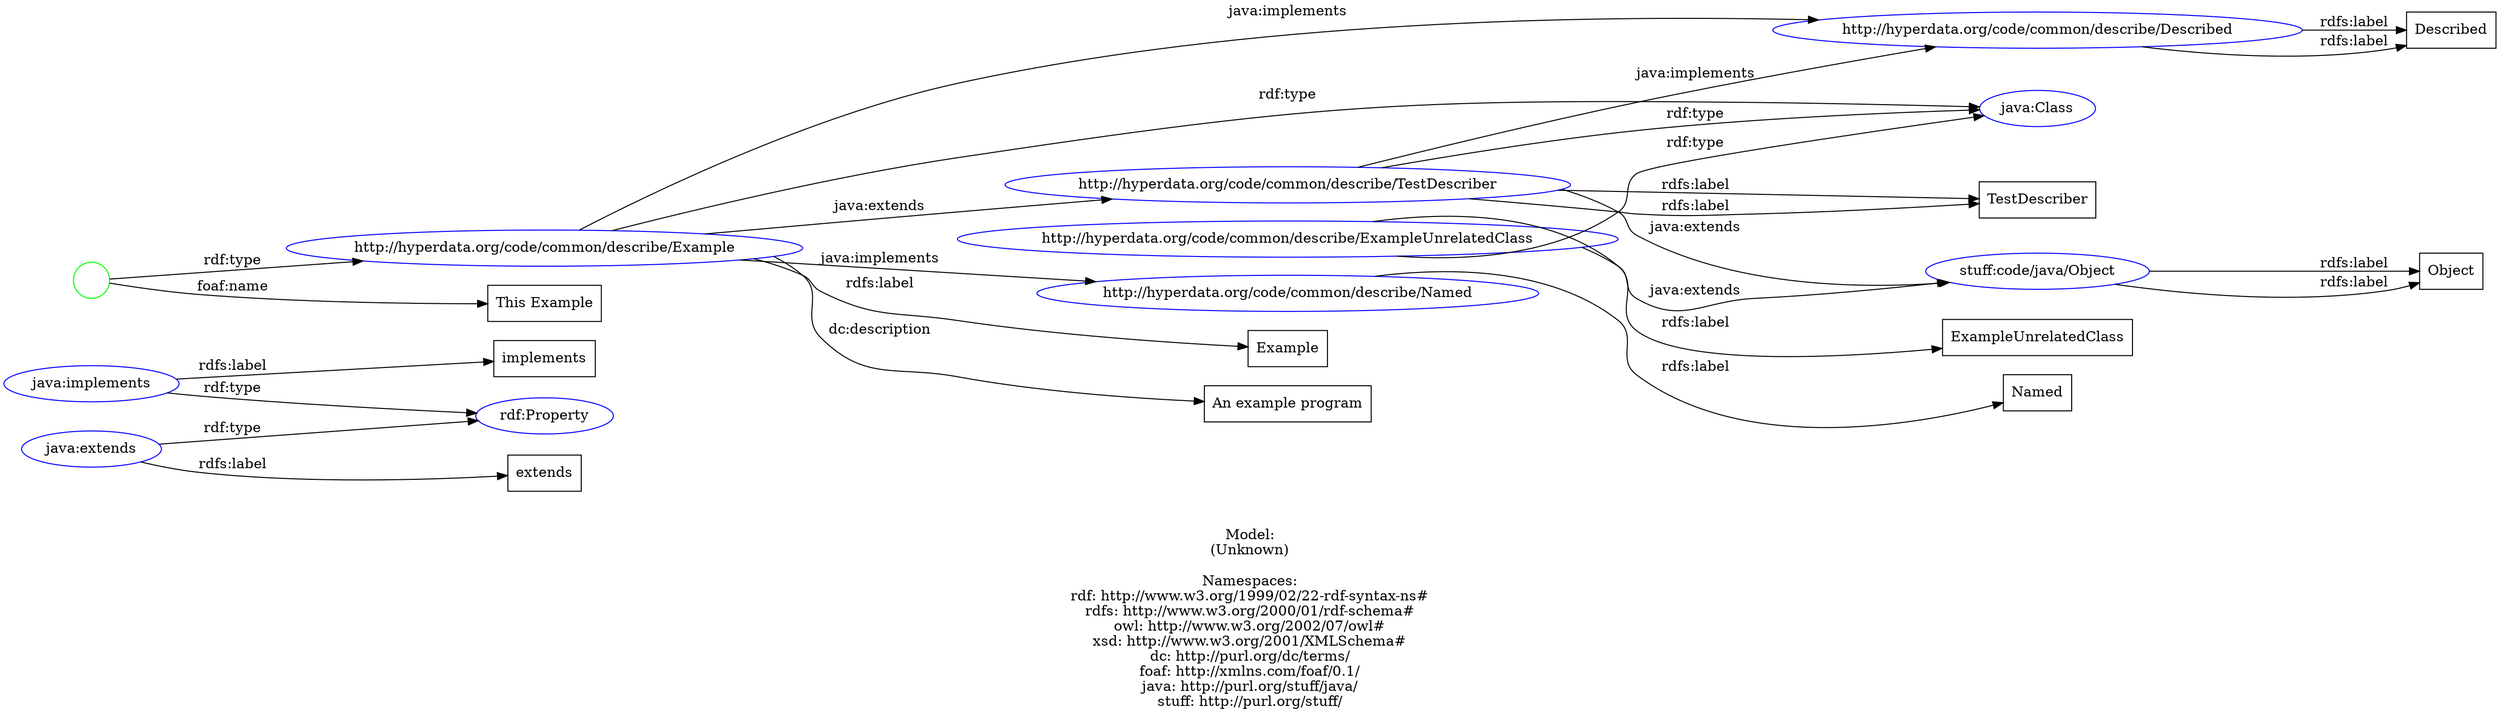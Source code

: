 digraph {
	rankdir = LR;
	charset="utf-8";

	"Rjava:implements" -> "Rrdf:Property" [ label="rdf:type" ];
	"Rjava:implements" -> "Limplements" [ label="rdfs:label" ];
	"Rjava:extends" -> "Rrdf:Property" [ label="rdf:type" ];
	"Rjava:extends" -> "Lextends" [ label="rdfs:label" ];
	"Rhttp://hyperdata.org/code/common/describe/Example" -> "Rjava:Class" [ label="rdf:type" ];
	"Rhttp://hyperdata.org/code/common/describe/Example" -> "Rhttp://hyperdata.org/code/common/describe/Described" [ label="java:implements" ];
	"Rhttp://hyperdata.org/code/common/describe/Example" -> "Rhttp://hyperdata.org/code/common/describe/Named" [ label="java:implements" ];
	"Rhttp://hyperdata.org/code/common/describe/Example" -> "Rhttp://hyperdata.org/code/common/describe/TestDescriber" [ label="java:extends" ];
	"Rhttp://hyperdata.org/code/common/describe/Example" -> "LExample" [ label="rdfs:label" ];
	"Rhttp://hyperdata.org/code/common/describe/Described" -> "LDescribed" [ label="rdfs:label" ];
	"Rhttp://hyperdata.org/code/common/describe/Named" -> "LNamed" [ label="rdfs:label" ];
	"Rhttp://hyperdata.org/code/common/describe/TestDescriber" -> "LTestDescriber" [ label="rdfs:label" ];
	"B_:genid1" -> "LThis Example" [ label="foaf:name" ];
	"B_:genid1" -> "Rhttp://hyperdata.org/code/common/describe/Example" [ label="rdf:type" ];
	"Rhttp://hyperdata.org/code/common/describe/Example" -> "LAn example program" [ label="dc:description" ];
	"Rhttp://hyperdata.org/code/common/describe/TestDescriber" -> "Rjava:Class" [ label="rdf:type" ];
	"Rhttp://hyperdata.org/code/common/describe/TestDescriber" -> "Rhttp://hyperdata.org/code/common/describe/Described" [ label="java:implements" ];
	"Rhttp://hyperdata.org/code/common/describe/TestDescriber" -> "Rstuff:code/java/Object" [ label="java:extends" ];
	"Rhttp://hyperdata.org/code/common/describe/TestDescriber" -> "LTestDescriber" [ label="rdfs:label" ];
	"Rhttp://hyperdata.org/code/common/describe/Described" -> "LDescribed" [ label="rdfs:label" ];
	"Rstuff:code/java/Object" -> "LObject" [ label="rdfs:label" ];
	"Rhttp://hyperdata.org/code/common/describe/ExampleUnrelatedClass" -> "Rjava:Class" [ label="rdf:type" ];
	"Rhttp://hyperdata.org/code/common/describe/ExampleUnrelatedClass" -> "Rstuff:code/java/Object" [ label="java:extends" ];
	"Rhttp://hyperdata.org/code/common/describe/ExampleUnrelatedClass" -> "LExampleUnrelatedClass" [ label="rdfs:label" ];
	"Rstuff:code/java/Object" -> "LObject" [ label="rdfs:label" ];

	// Resources
	"Rjava:implements" [ label="java:implements", shape = ellipse, color = blue ];
	"Rrdf:Property" [ label="rdf:Property", shape = ellipse, color = blue ];
	"Rjava:extends" [ label="java:extends", shape = ellipse, color = blue ];
	"Rhttp://hyperdata.org/code/common/describe/Example" [ label="http://hyperdata.org/code/common/describe/Example", shape = ellipse, color = blue ];
	"Rjava:Class" [ label="java:Class", shape = ellipse, color = blue ];
	"Rhttp://hyperdata.org/code/common/describe/Described" [ label="http://hyperdata.org/code/common/describe/Described", shape = ellipse, color = blue ];
	"Rhttp://hyperdata.org/code/common/describe/Named" [ label="http://hyperdata.org/code/common/describe/Named", shape = ellipse, color = blue ];
	"Rhttp://hyperdata.org/code/common/describe/TestDescriber" [ label="http://hyperdata.org/code/common/describe/TestDescriber", shape = ellipse, color = blue ];
	"Rstuff:code/java/Object" [ label="stuff:code/java/Object", shape = ellipse, color = blue ];
	"Rhttp://hyperdata.org/code/common/describe/ExampleUnrelatedClass" [ label="http://hyperdata.org/code/common/describe/ExampleUnrelatedClass", shape = ellipse, color = blue ];

	// Anonymous nodes
	"B_:genid1" [ label="", shape = circle, color = green ];

	// Literals
	"Limplements" [ label="implements", shape = record ];
	"Lextends" [ label="extends", shape = record ];
	"LExample" [ label="Example", shape = record ];
	"LDescribed" [ label="Described", shape = record ];
	"LNamed" [ label="Named", shape = record ];
	"LTestDescriber" [ label="TestDescriber", shape = record ];
	"LThis Example" [ label="This Example", shape = record ];
	"LAn example program" [ label="An example program", shape = record ];
	"LObject" [ label="Object", shape = record ];
	"LExampleUnrelatedClass" [ label="ExampleUnrelatedClass", shape = record ];

	label="\n\nModel:\n(Unknown)\n\nNamespaces:\nrdf: http://www.w3.org/1999/02/22-rdf-syntax-ns#\nrdfs: http://www.w3.org/2000/01/rdf-schema#\nowl: http://www.w3.org/2002/07/owl#\nxsd: http://www.w3.org/2001/XMLSchema#\ndc: http://purl.org/dc/terms/\nfoaf: http://xmlns.com/foaf/0.1/\njava: http://purl.org/stuff/java/\nstuff: http://purl.org/stuff/\n";
}
